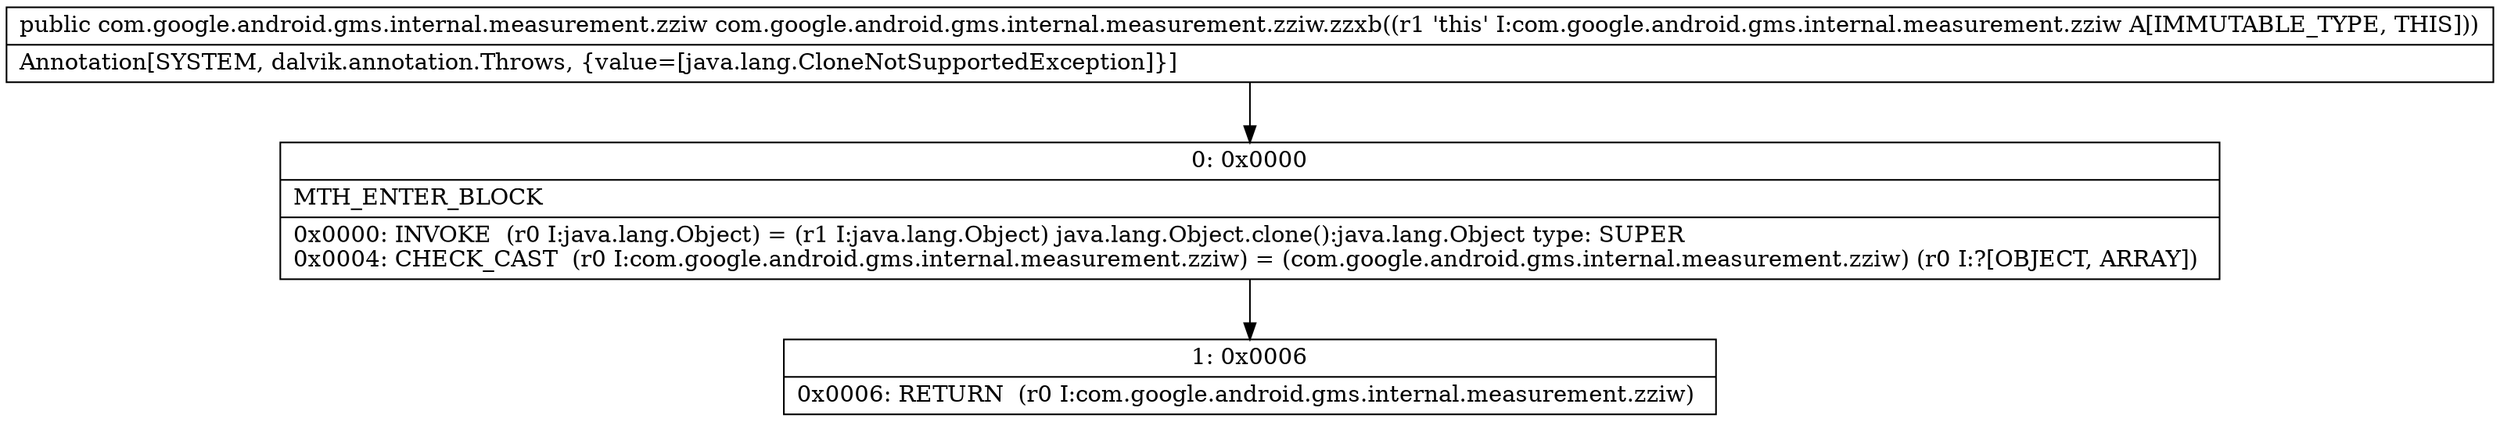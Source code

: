 digraph "CFG forcom.google.android.gms.internal.measurement.zziw.zzxb()Lcom\/google\/android\/gms\/internal\/measurement\/zziw;" {
Node_0 [shape=record,label="{0\:\ 0x0000|MTH_ENTER_BLOCK\l|0x0000: INVOKE  (r0 I:java.lang.Object) = (r1 I:java.lang.Object) java.lang.Object.clone():java.lang.Object type: SUPER \l0x0004: CHECK_CAST  (r0 I:com.google.android.gms.internal.measurement.zziw) = (com.google.android.gms.internal.measurement.zziw) (r0 I:?[OBJECT, ARRAY]) \l}"];
Node_1 [shape=record,label="{1\:\ 0x0006|0x0006: RETURN  (r0 I:com.google.android.gms.internal.measurement.zziw) \l}"];
MethodNode[shape=record,label="{public com.google.android.gms.internal.measurement.zziw com.google.android.gms.internal.measurement.zziw.zzxb((r1 'this' I:com.google.android.gms.internal.measurement.zziw A[IMMUTABLE_TYPE, THIS]))  | Annotation[SYSTEM, dalvik.annotation.Throws, \{value=[java.lang.CloneNotSupportedException]\}]\l}"];
MethodNode -> Node_0;
Node_0 -> Node_1;
}

